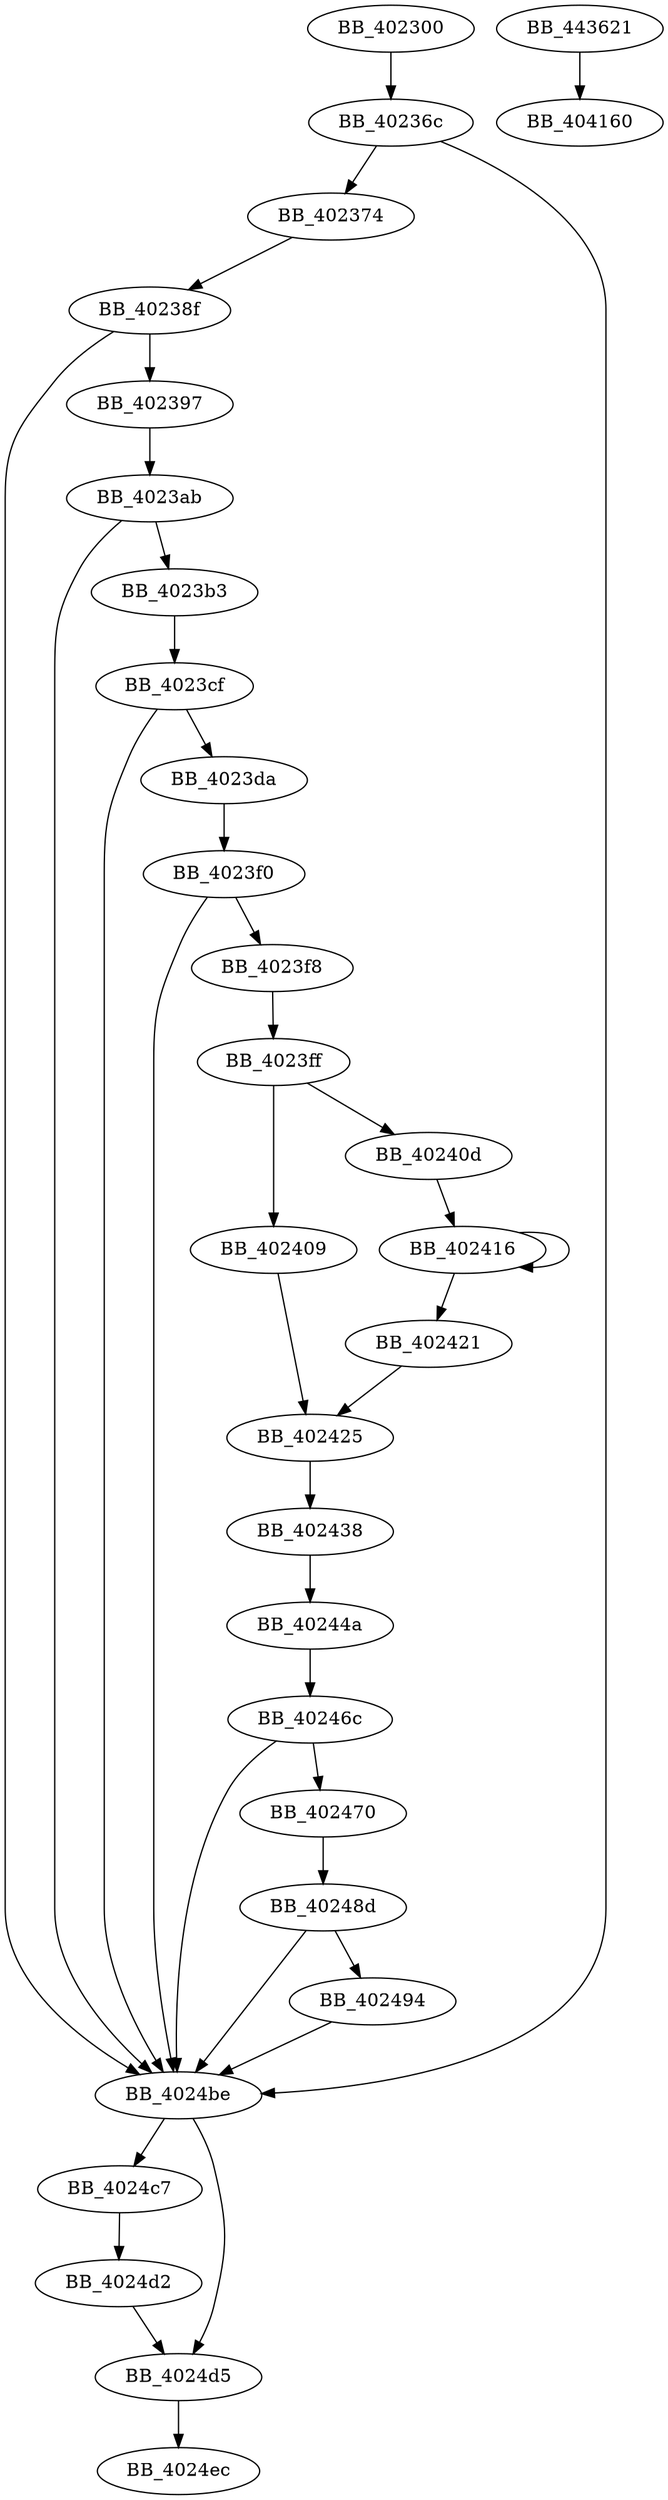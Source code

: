 DiGraph sub_402300{
BB_402300->BB_40236c
BB_40236c->BB_402374
BB_40236c->BB_4024be
BB_402374->BB_40238f
BB_40238f->BB_402397
BB_40238f->BB_4024be
BB_402397->BB_4023ab
BB_4023ab->BB_4023b3
BB_4023ab->BB_4024be
BB_4023b3->BB_4023cf
BB_4023cf->BB_4023da
BB_4023cf->BB_4024be
BB_4023da->BB_4023f0
BB_4023f0->BB_4023f8
BB_4023f0->BB_4024be
BB_4023f8->BB_4023ff
BB_4023ff->BB_402409
BB_4023ff->BB_40240d
BB_402409->BB_402425
BB_40240d->BB_402416
BB_402416->BB_402416
BB_402416->BB_402421
BB_402421->BB_402425
BB_402425->BB_402438
BB_402438->BB_40244a
BB_40244a->BB_40246c
BB_40246c->BB_402470
BB_40246c->BB_4024be
BB_402470->BB_40248d
BB_40248d->BB_402494
BB_40248d->BB_4024be
BB_402494->BB_4024be
BB_4024be->BB_4024c7
BB_4024be->BB_4024d5
BB_4024c7->BB_4024d2
BB_4024d2->BB_4024d5
BB_4024d5->BB_4024ec
BB_443621->BB_404160
}
